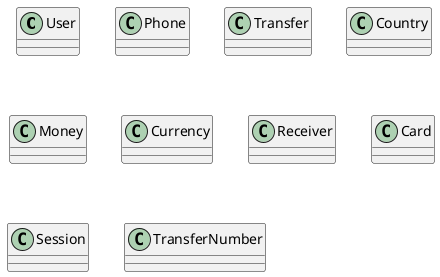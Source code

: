 @startuml

class User
class Phone
class Transfer
class Country
class Money
class Currency
class Receiver
class Card
class Session
class TransferNumber

@enduml